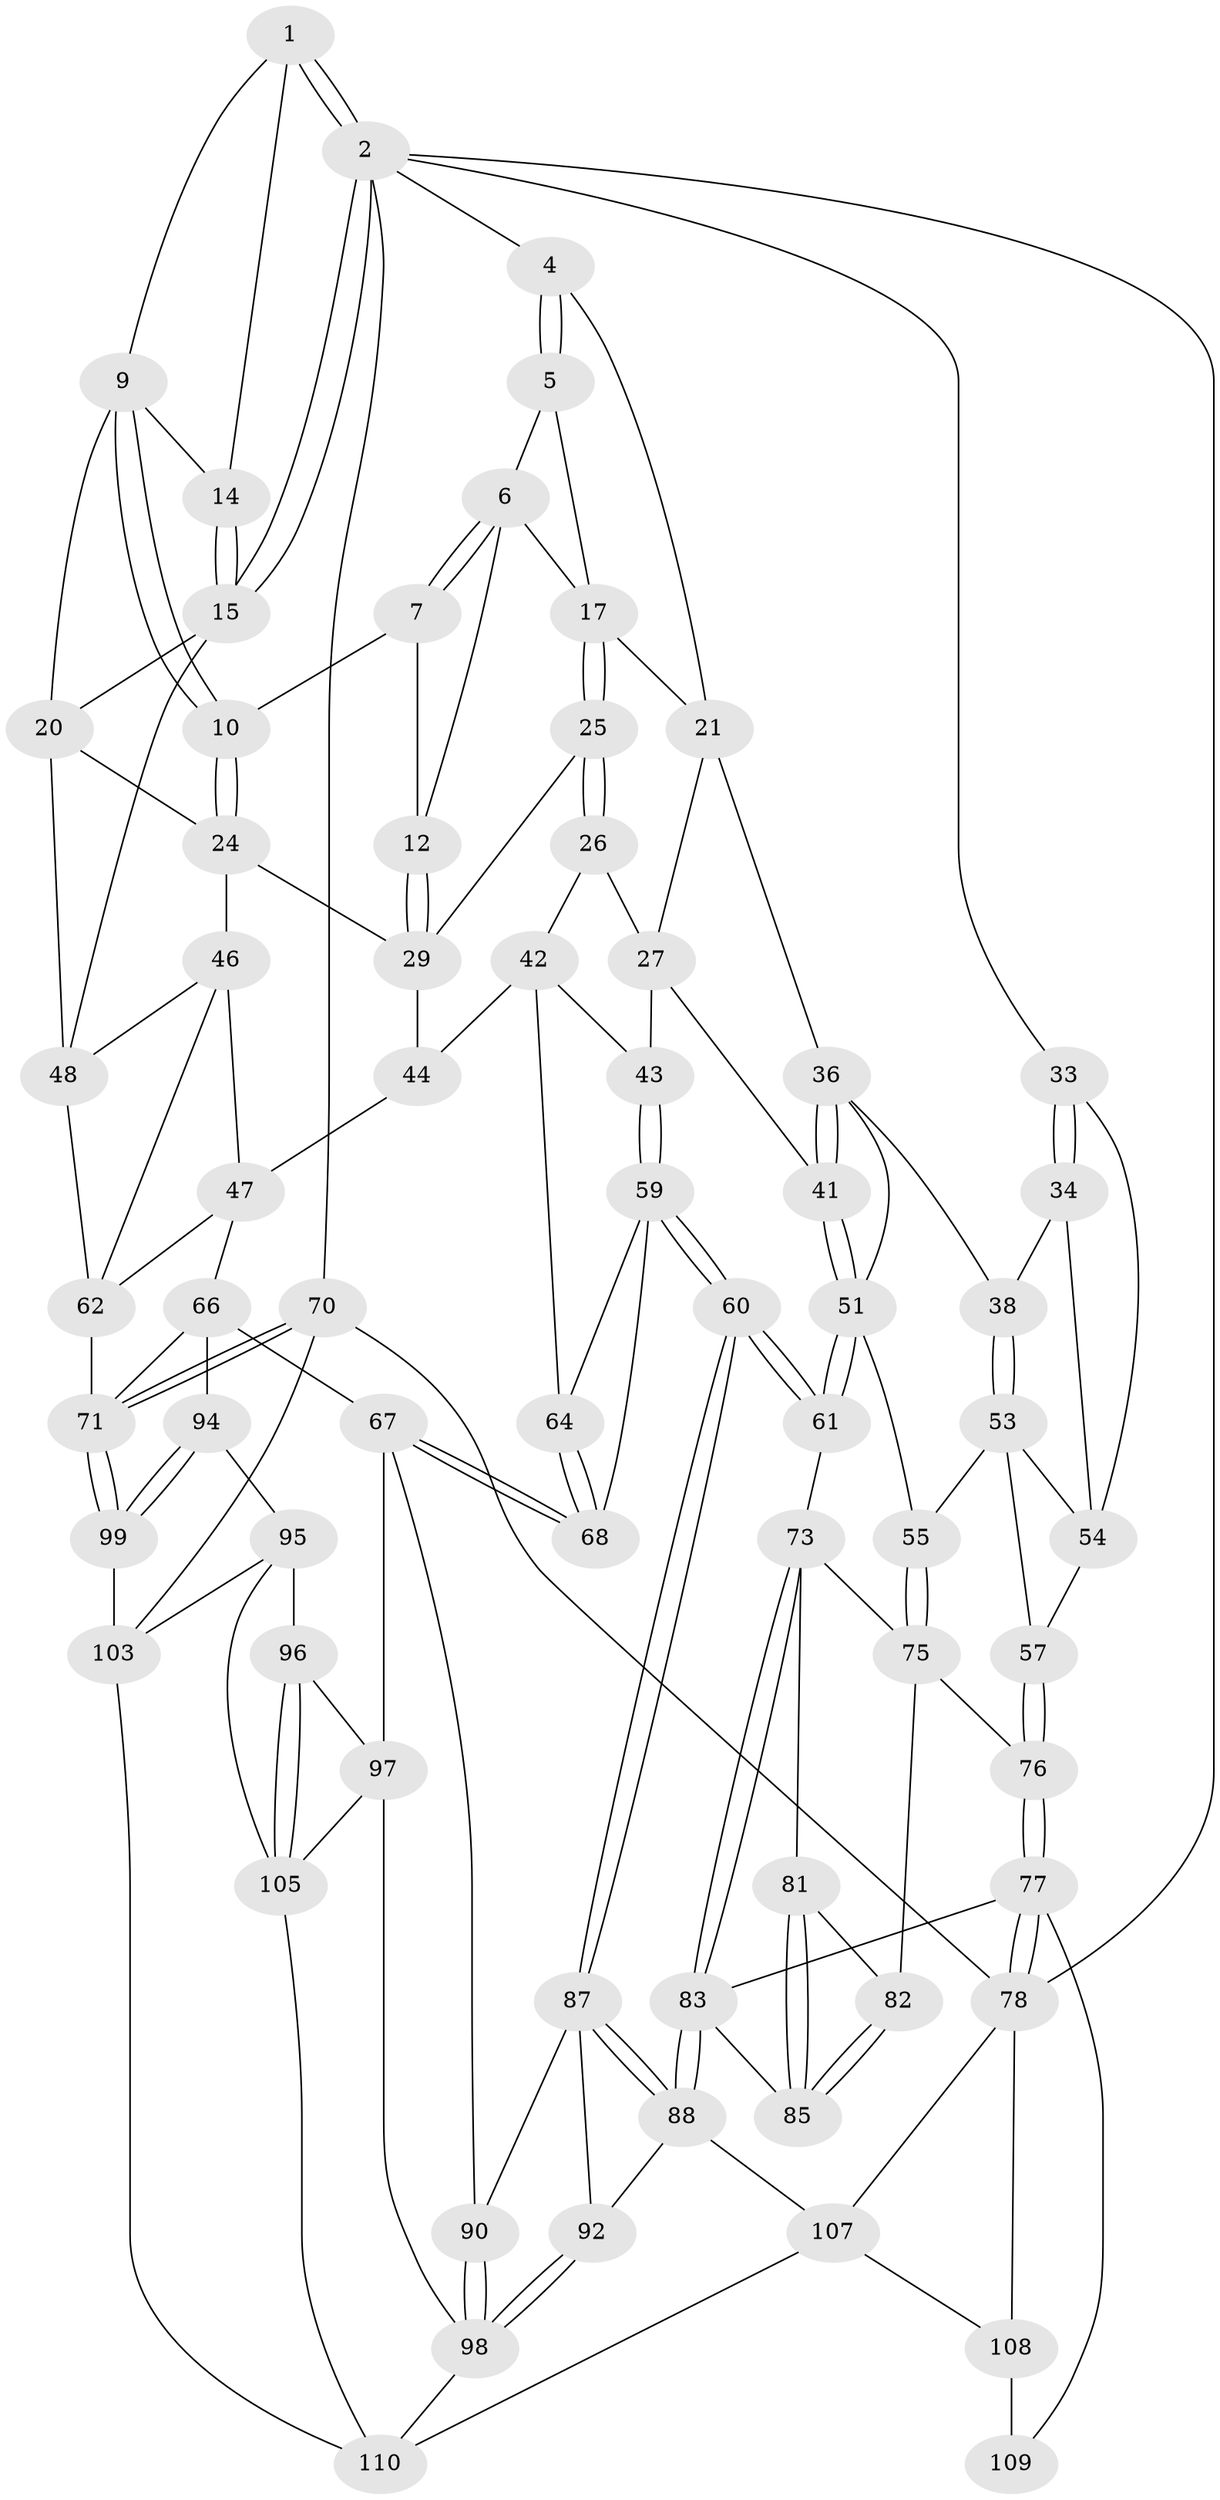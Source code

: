 // original degree distribution, {3: 0.02631578947368421, 6: 0.2543859649122807, 5: 0.4649122807017544, 4: 0.2543859649122807}
// Generated by graph-tools (version 1.1) at 2025/11/02/27/25 16:11:51]
// undirected, 70 vertices, 161 edges
graph export_dot {
graph [start="1"]
  node [color=gray90,style=filled];
  1 [pos="+0.7960331405108164+0",super="+8"];
  2 [pos="+1+0",super="+3"];
  4 [pos="+0+0",super="+22"];
  5 [pos="+0.27524643518835057+0"];
  6 [pos="+0.552625334727542+0",super="+13"];
  7 [pos="+0.7159763963915294+0",super="+11"];
  9 [pos="+0.8312822351913988+0.08595600795233416",super="+16"];
  10 [pos="+0.8239626137365331+0.09299134422770085"];
  12 [pos="+0.6786001458668487+0.13472198469743413"];
  14 [pos="+0.915833057458939+0.017692820224774548"];
  15 [pos="+1+0",super="+19"];
  17 [pos="+0.4600244770745461+0.049710988314311685",super="+18"];
  20 [pos="+0.9460977142228648+0.09576306276103574",super="+23"];
  21 [pos="+0.250437558408028+0.1243773136503261",super="+28"];
  24 [pos="+0.7893476480631407+0.14446481137863318",super="+32"];
  25 [pos="+0.46249712704076074+0.12694137747909423",super="+31"];
  26 [pos="+0.393508484803771+0.18839822647686436",super="+39"];
  27 [pos="+0.3752294830298948+0.19949038762331922",super="+40"];
  29 [pos="+0.687294641324345+0.16618467325104413",super="+30"];
  33 [pos="+0+0"];
  34 [pos="+0+0",super="+35"];
  36 [pos="+0.2055477698385125+0.2327276848513119",super="+37"];
  38 [pos="+0.14462490100970868+0.2610936841307403"];
  41 [pos="+0.3773019983365458+0.31498071344791867"];
  42 [pos="+0.5208225492842992+0.3107588694313679",super="+45"];
  43 [pos="+0.43106873663913986+0.3336435283947145"];
  44 [pos="+0.5854524030460225+0.31551416976293484"];
  46 [pos="+0.7570971439692714+0.27634324162798674",super="+49"];
  47 [pos="+0.6864303381219661+0.360815681968247",super="+63"];
  48 [pos="+0.9725364319631707+0.29548846470073103",super="+50"];
  51 [pos="+0.2762593586159254+0.37630664570274147",super="+52"];
  53 [pos="+0.13654373918057422+0.26528429932346487",super="+56"];
  54 [pos="+0.1122159188342019+0.2577357296281769",super="+58"];
  55 [pos="+0.12256663781062305+0.4242612352514177"];
  57 [pos="+0+0.4245330411346001"];
  59 [pos="+0.4343541810291005+0.4951630507911929",super="+65"];
  60 [pos="+0.41236785900181316+0.5100121070565827"];
  61 [pos="+0.29881636792511795+0.4789331999428679"];
  62 [pos="+0.780512830344529+0.4411707455288836",super="+69"];
  64 [pos="+0.5771324068919927+0.3415800336818236"];
  66 [pos="+0.7423395779489808+0.5321353079665299",super="+86"];
  67 [pos="+0.6548149668008311+0.5488465153319795",super="+89"];
  68 [pos="+0.6370374506726748+0.5356179088919567"];
  70 [pos="+1+1"];
  71 [pos="+1+0.82710508287763",super="+72"];
  73 [pos="+0.26306523214004124+0.5050333741157418",super="+74"];
  75 [pos="+0.12323714092751917+0.450464754051407",super="+80"];
  76 [pos="+0+0.5703504040276545"];
  77 [pos="+0+0.9794674929076198",super="+100"];
  78 [pos="+0+1",super="+79"];
  81 [pos="+0.17719566932187483+0.5241848877798504"];
  82 [pos="+0+0.5929144772158146"];
  83 [pos="+0.23525630103842252+0.7378623916767522",super="+84"];
  85 [pos="+0.12186360669689707+0.6754615849814782"];
  87 [pos="+0.41252704792446104+0.5610396188794494",super="+91"];
  88 [pos="+0.2970730336229279+0.7638136253649075",super="+93"];
  90 [pos="+0.5097174697606758+0.6516505966715676"];
  92 [pos="+0.35382483490420974+0.78388903633219"];
  94 [pos="+0.8370304065452729+0.6576818608952041"];
  95 [pos="+0.7763811176453568+0.7327516917912175",super="+104"];
  96 [pos="+0.6059794412246665+0.7105782861848854"];
  97 [pos="+0.6055502418628184+0.7102239150426574",super="+101"];
  98 [pos="+0.410485678956387+0.7902590548618051",super="+102"];
  99 [pos="+0.9369221579374164+0.7646570731295961"];
  103 [pos="+0.8593520682365183+0.8586438352788203",super="+113"];
  105 [pos="+0.7080758761878995+0.8745506063865287",super="+106"];
  107 [pos="+0.3032748448067807+1",super="+111"];
  108 [pos="+0.18243742857693482+0.9698676183939966",super="+114"];
  109 [pos="+0.11363049958155785+0.8979318307329968"];
  110 [pos="+0.45336390593164394+1",super="+112"];
  1 -- 2;
  1 -- 2;
  1 -- 9;
  1 -- 14;
  2 -- 15;
  2 -- 15;
  2 -- 70;
  2 -- 33;
  2 -- 4;
  2 -- 78;
  4 -- 5;
  4 -- 5;
  4 -- 21;
  5 -- 6;
  5 -- 17;
  6 -- 7;
  6 -- 7;
  6 -- 17;
  6 -- 12;
  7 -- 10;
  7 -- 12;
  9 -- 10;
  9 -- 10;
  9 -- 20;
  9 -- 14;
  10 -- 24;
  10 -- 24;
  12 -- 29;
  12 -- 29;
  14 -- 15;
  14 -- 15;
  15 -- 48;
  15 -- 20;
  17 -- 25;
  17 -- 25;
  17 -- 21;
  20 -- 24;
  20 -- 48;
  21 -- 27;
  21 -- 36;
  24 -- 29;
  24 -- 46;
  25 -- 26 [weight=2];
  25 -- 26;
  25 -- 29;
  26 -- 27;
  26 -- 42;
  27 -- 41;
  27 -- 43;
  29 -- 44;
  33 -- 34;
  33 -- 34;
  33 -- 54;
  34 -- 54;
  34 -- 38;
  36 -- 41;
  36 -- 41;
  36 -- 51;
  36 -- 38;
  38 -- 53;
  38 -- 53;
  41 -- 51;
  41 -- 51;
  42 -- 43;
  42 -- 64;
  42 -- 44;
  43 -- 59;
  43 -- 59;
  44 -- 47;
  46 -- 47;
  46 -- 48;
  46 -- 62;
  47 -- 66;
  47 -- 62;
  48 -- 62;
  51 -- 61;
  51 -- 61;
  51 -- 55;
  53 -- 54;
  53 -- 57;
  53 -- 55;
  54 -- 57;
  55 -- 75;
  55 -- 75;
  57 -- 76;
  57 -- 76;
  59 -- 60;
  59 -- 60;
  59 -- 64;
  59 -- 68;
  60 -- 61;
  60 -- 61;
  60 -- 87;
  60 -- 87;
  61 -- 73;
  62 -- 71;
  64 -- 68;
  64 -- 68;
  66 -- 67;
  66 -- 94;
  66 -- 71;
  67 -- 68;
  67 -- 68;
  67 -- 97;
  67 -- 90;
  70 -- 71;
  70 -- 71;
  70 -- 103;
  70 -- 78;
  71 -- 99;
  71 -- 99;
  73 -- 83;
  73 -- 83;
  73 -- 81;
  73 -- 75;
  75 -- 82;
  75 -- 76;
  76 -- 77;
  76 -- 77;
  77 -- 78;
  77 -- 78;
  77 -- 109;
  77 -- 83;
  78 -- 107;
  78 -- 108;
  81 -- 82;
  81 -- 85;
  81 -- 85;
  82 -- 85;
  82 -- 85;
  83 -- 88;
  83 -- 88;
  83 -- 85;
  87 -- 88;
  87 -- 88;
  87 -- 90;
  87 -- 92;
  88 -- 107;
  88 -- 92;
  90 -- 98;
  90 -- 98;
  92 -- 98;
  92 -- 98;
  94 -- 95;
  94 -- 99;
  94 -- 99;
  95 -- 96;
  95 -- 105;
  95 -- 103;
  96 -- 97;
  96 -- 105;
  96 -- 105;
  97 -- 98;
  97 -- 105;
  98 -- 110;
  99 -- 103;
  103 -- 110;
  105 -- 110;
  107 -- 108;
  107 -- 110;
  108 -- 109 [weight=2];
}
